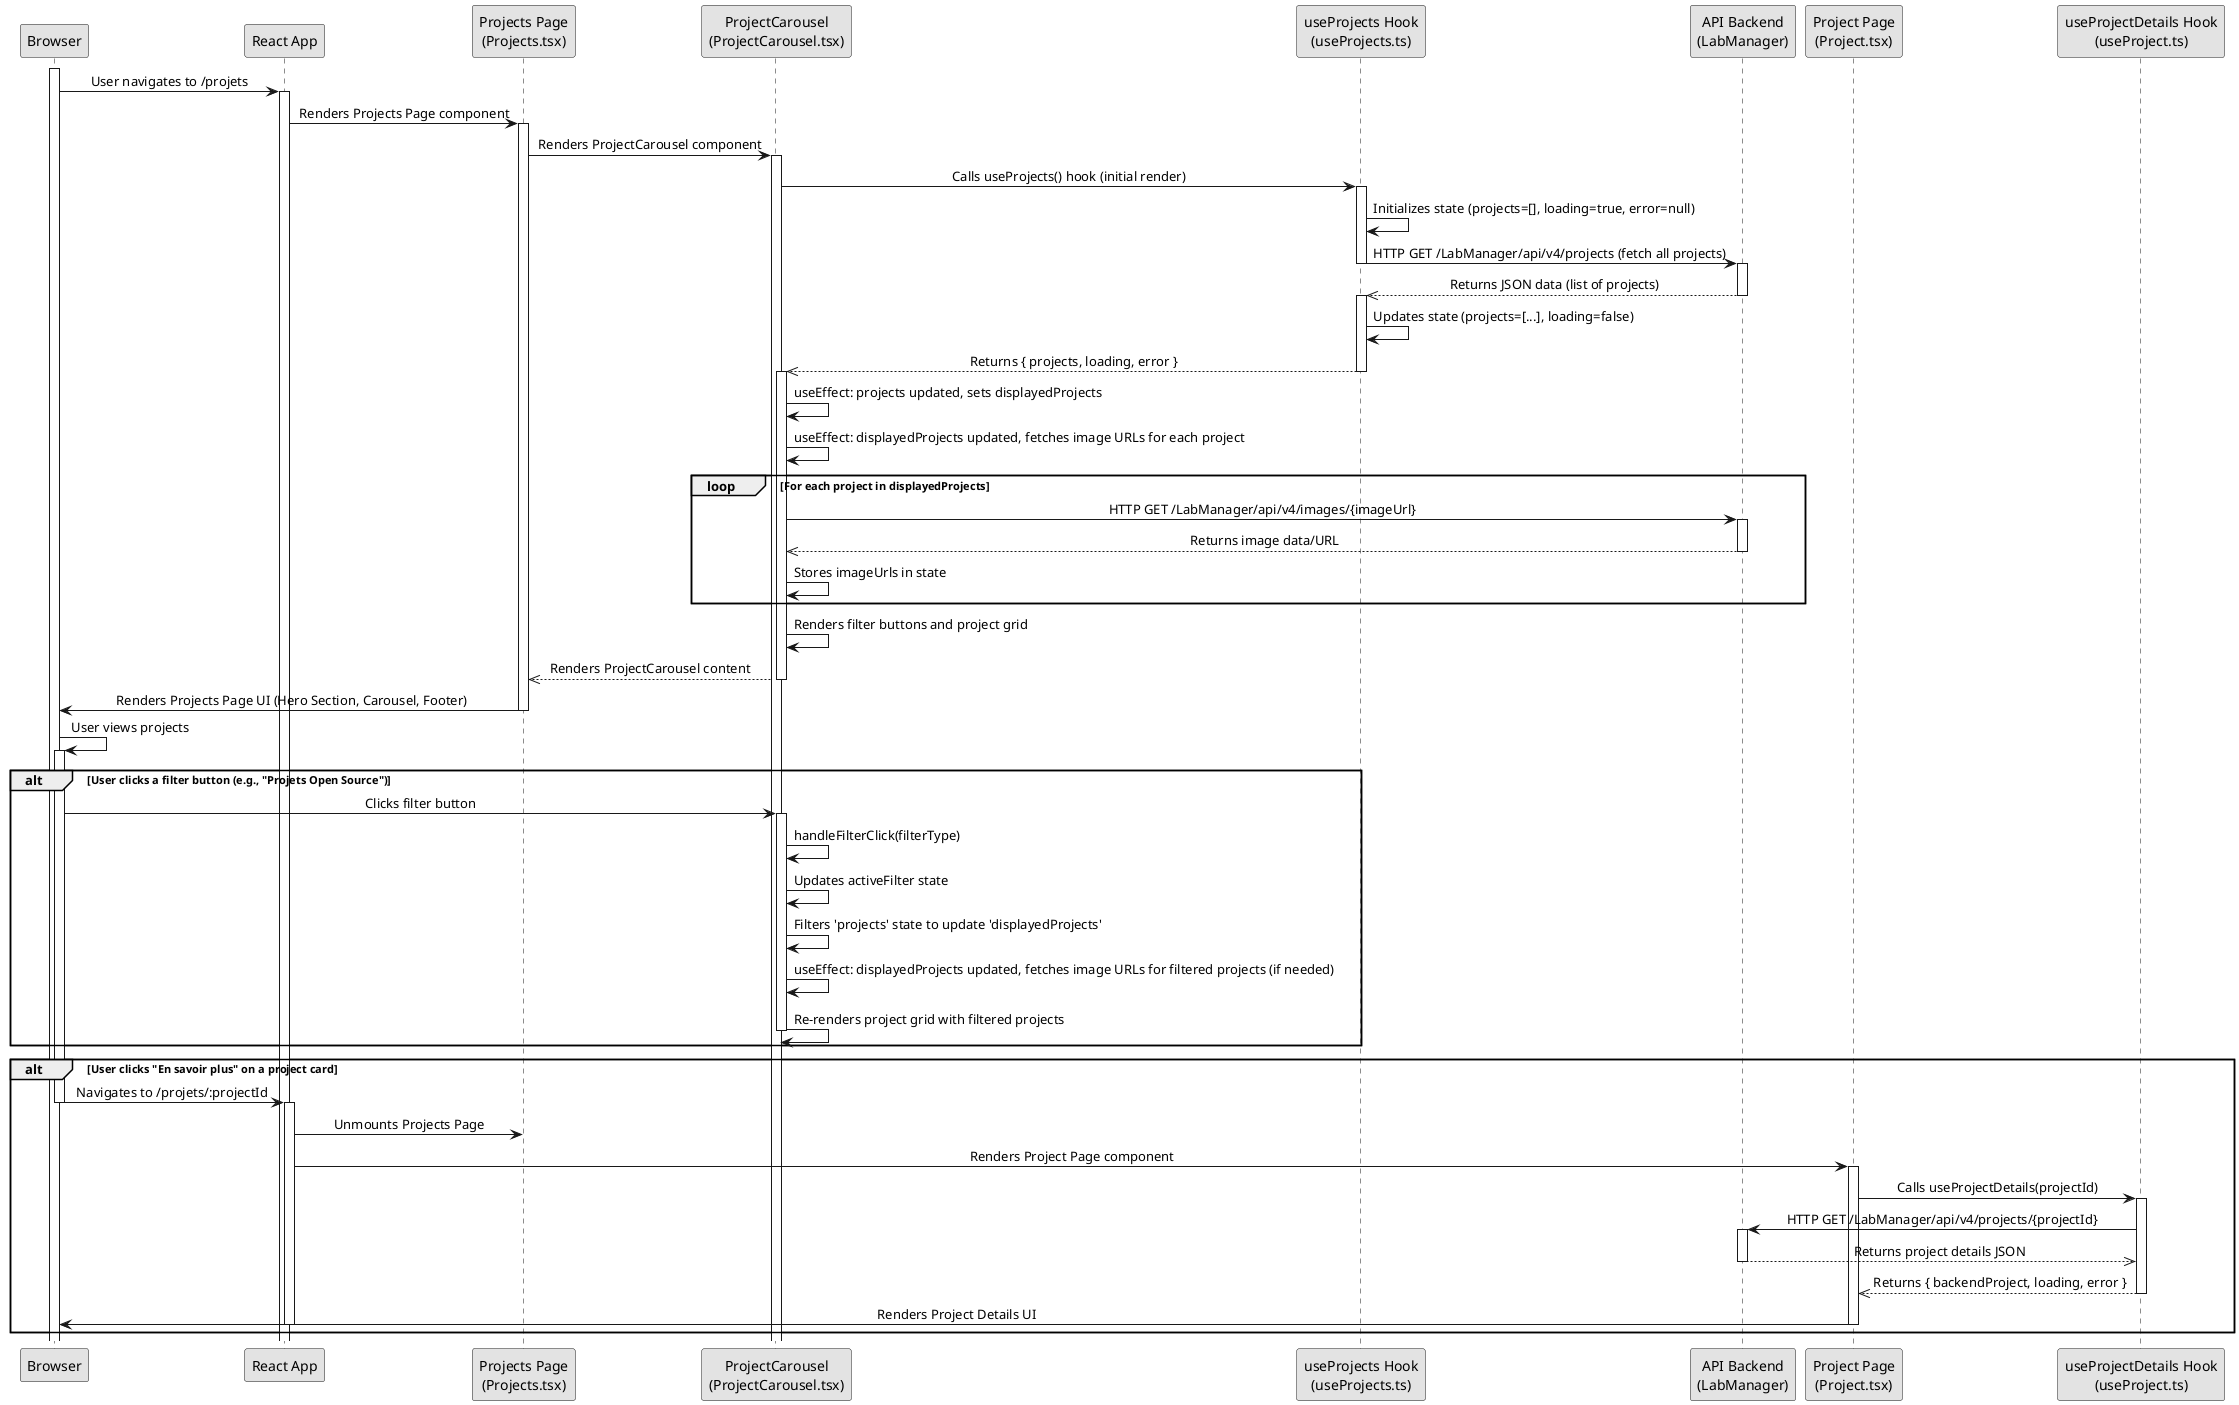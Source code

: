 @startuml
skinparam monochrome true
skinparam defaultFontName "Cascadia Code"
skinparam sequenceMessageAlign center

participant Browser as B
participant "React App" as RA
participant "Projects Page\n(Projects.tsx)" as PP
participant "ProjectCarousel\n(ProjectCarousel.tsx)" as PC
participant "useProjects Hook\n(useProjects.ts)" as UP
participant "API Backend\n(LabManager)" as API

activate B
B -> RA: User navigates to /projets

activate RA
RA -> PP: Renders Projects Page component

activate PP
PP -> PC: Renders ProjectCarousel component

activate PC
PC -> UP: Calls useProjects() hook (initial render)

activate UP
UP -> UP: Initializes state (projects=[], loading=true, error=null)
UP -> API: HTTP GET /LabManager/api/v4/projects (fetch all projects)
deactivate UP

activate API
API -->> UP: Returns JSON data (list of projects)
deactivate API

activate UP
UP -> UP: Updates state (projects=[...], loading=false)
UP -->> PC: Returns { projects, loading, error }

deactivate UP

activate PC
PC -> PC: useEffect: projects updated, sets displayedProjects
PC -> PC: useEffect: displayedProjects updated, fetches image URLs for each project

loop For each project in displayedProjects
    PC -> API: HTTP GET /LabManager/api/v4/images/{imageUrl}
    activate API
    API -->> PC: Returns image data/URL
    deactivate API
    PC -> PC: Stores imageUrls in state
end

PC -> PC: Renders filter buttons and project grid
PC -->> PP: Renders ProjectCarousel content
deactivate PC

PP -> B: Renders Projects Page UI (Hero Section, Carousel, Footer)
deactivate PP

B -> B: User views projects

alt User clicks a filter button (e.g., "Projets Open Source")
    activate B
    B -> PC: Clicks filter button
    activate PC
    PC -> PC: handleFilterClick(filterType)
    PC -> PC: Updates activeFilter state
    PC -> PC: Filters 'projects' state to update 'displayedProjects'
    PC -> PC: useEffect: displayedProjects updated, fetches image URLs for filtered projects (if needed)
    PC -> PC: Re-renders project grid with filtered projects
    deactivate PC
end

alt User clicks "En savoir plus" on a project card
    B -> RA: Navigates to /projets/:projectId
    deactivate B

    activate RA
    RA -> PP: Unmounts Projects Page
    RA -> "Project Page\n(Project.tsx)": Renders Project Page component
    activate "Project Page\n(Project.tsx)"
    "Project Page\n(Project.tsx)" -> "useProjectDetails Hook\n(useProject.ts)": Calls useProjectDetails(projectId)
    activate "useProjectDetails Hook\n(useProject.ts)"
    "useProjectDetails Hook\n(useProject.ts)" -> API: HTTP GET /LabManager/api/v4/projects/{projectId}
    activate API
    API -->> "useProjectDetails Hook\n(useProject.ts)": Returns project details JSON
    deactivate API
    "useProjectDetails Hook\n(useProject.ts)" -->> "Project Page\n(Project.tsx)": Returns { backendProject, loading, error }
    deactivate "useProjectDetails Hook\n(useProject.ts)"
    "Project Page\n(Project.tsx)" -> B: Renders Project Details UI
    deactivate "Project Page\n(Project.tsx)"
    deactivate RA
end

@enduml